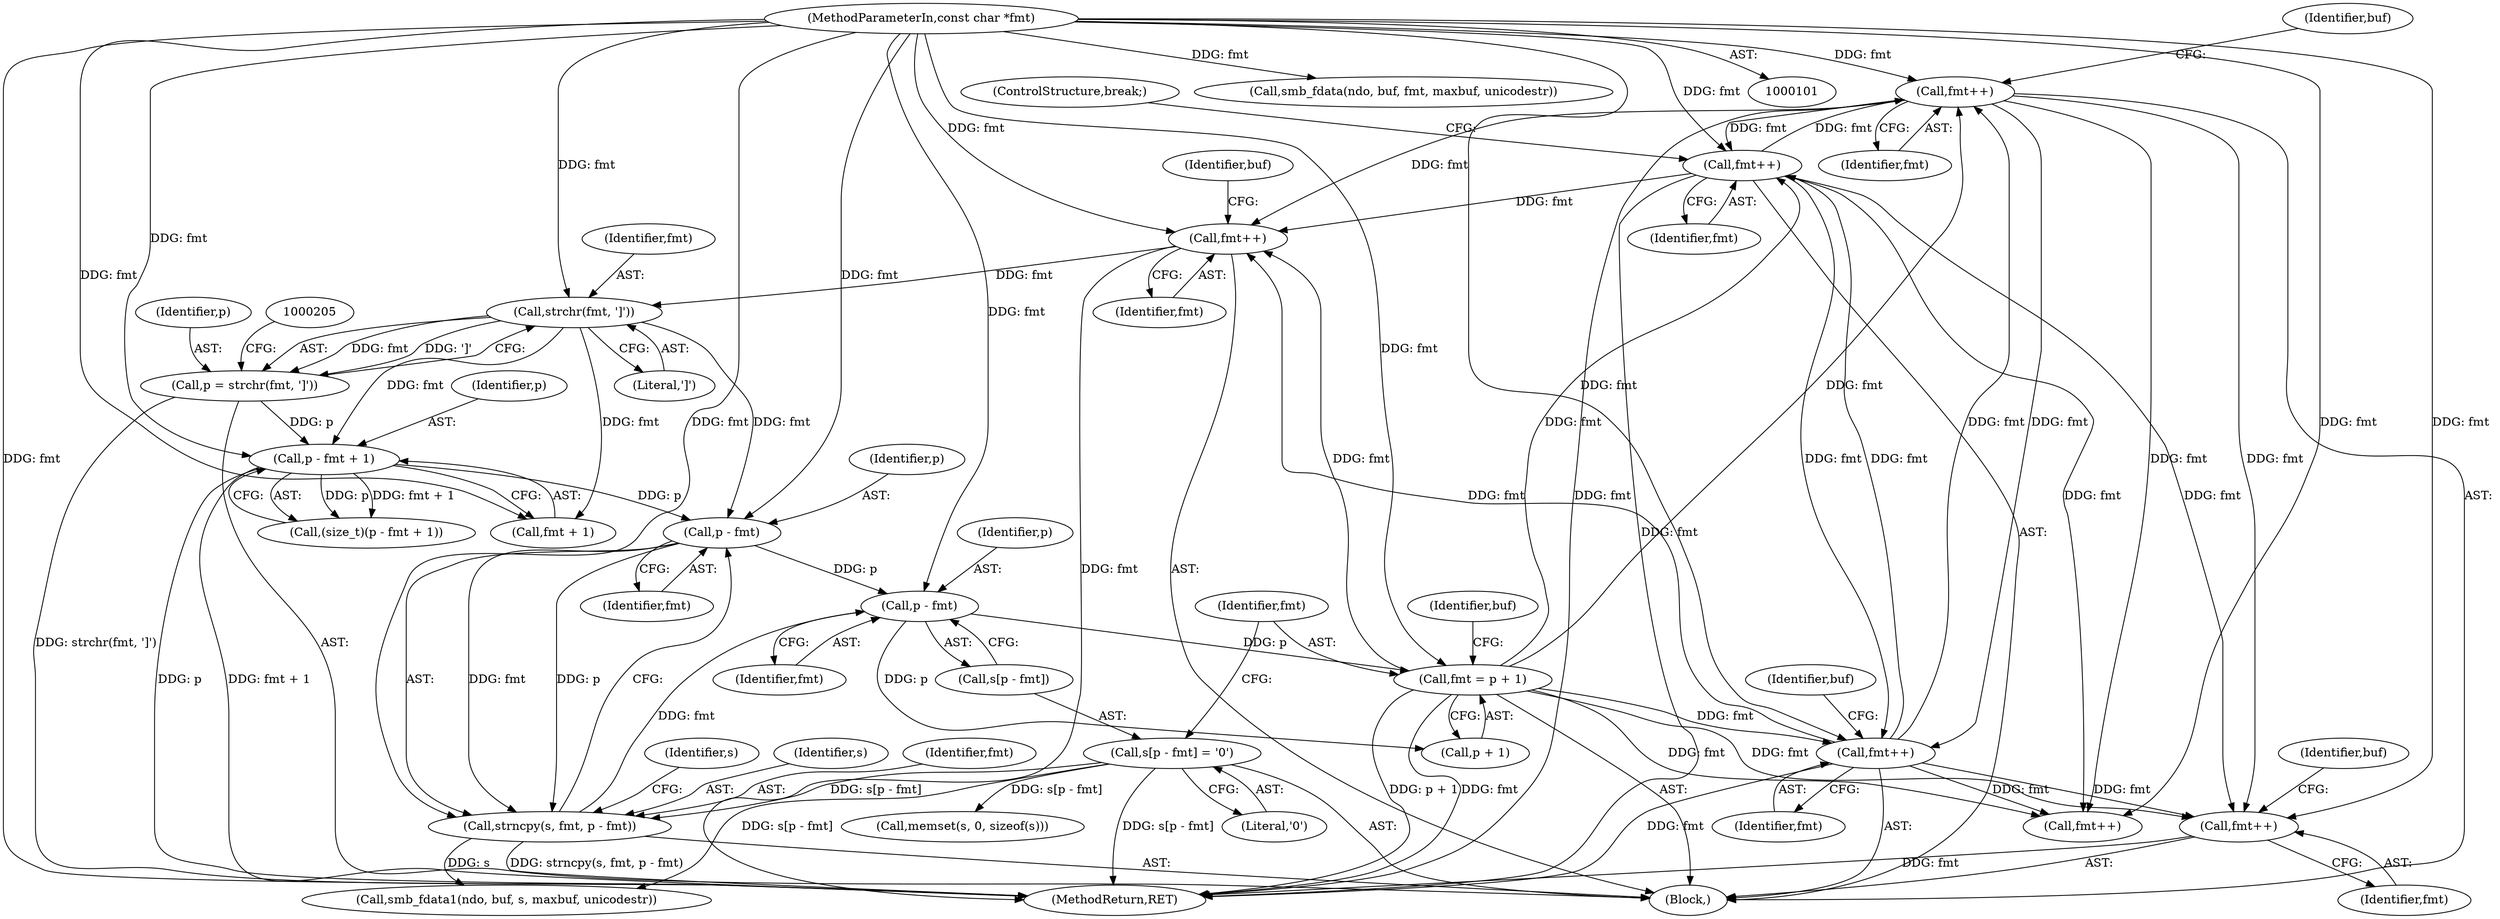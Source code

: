 digraph "0_tcpdump_24182d959f661327525a20d9a94c98a8ec016778@pointer" {
"1000178" [label="(Call,fmt++)"];
"1000171" [label="(Call,fmt++)"];
"1000257" [label="(Call,fmt++)"];
"1000229" [label="(Call,fmt = p + 1)"];
"1000225" [label="(Call,p - fmt)"];
"1000219" [label="(Call,p - fmt)"];
"1000206" [label="(Call,p - fmt + 1)"];
"1000197" [label="(Call,p = strchr(fmt, ']'))"];
"1000199" [label="(Call,strchr(fmt, ']'))"];
"1000184" [label="(Call,fmt++)"];
"1000161" [label="(Call,fmt++)"];
"1000104" [label="(MethodParameterIn,const char *fmt)"];
"1000216" [label="(Call,strncpy(s, fmt, p - fmt))"];
"1000222" [label="(Call,s[p - fmt] = '\0')"];
"1000222" [label="(Call,s[p - fmt] = '\0')"];
"1000231" [label="(Call,p + 1)"];
"1000162" [label="(Identifier,fmt)"];
"1000165" [label="(Identifier,buf)"];
"1000200" [label="(Identifier,fmt)"];
"1000104" [label="(MethodParameterIn,const char *fmt)"];
"1000259" [label="(ControlStructure,break;)"];
"1000185" [label="(Identifier,fmt)"];
"1000171" [label="(Call,fmt++)"];
"1000227" [label="(Identifier,fmt)"];
"1000226" [label="(Identifier,p)"];
"1000135" [label="(Call,smb_fdata(ndo, buf, fmt, maxbuf, unicodestr))"];
"1000181" [label="(Identifier,buf)"];
"1000229" [label="(Call,fmt = p + 1)"];
"1000179" [label="(Identifier,fmt)"];
"1000235" [label="(Identifier,buf)"];
"1000198" [label="(Identifier,p)"];
"1000161" [label="(Call,fmt++)"];
"1000257" [label="(Call,fmt++)"];
"1000201" [label="(Literal,']')"];
"1000258" [label="(Identifier,fmt)"];
"1000174" [label="(Identifier,buf)"];
"1000123" [label="(Call,fmt++)"];
"1000178" [label="(Call,fmt++)"];
"1000224" [label="(Identifier,s)"];
"1000221" [label="(Identifier,fmt)"];
"1000121" [label="(Block,)"];
"1000192" [label="(Call,memset(s, 0, sizeof(s)))"];
"1000219" [label="(Call,p - fmt)"];
"1000217" [label="(Identifier,s)"];
"1000236" [label="(Call,smb_fdata1(ndo, buf, s, maxbuf, unicodestr))"];
"1000188" [label="(Identifier,buf)"];
"1000207" [label="(Identifier,p)"];
"1000220" [label="(Identifier,p)"];
"1000218" [label="(Identifier,fmt)"];
"1000197" [label="(Call,p = strchr(fmt, ']'))"];
"1000292" [label="(MethodReturn,RET)"];
"1000199" [label="(Call,strchr(fmt, ']'))"];
"1000172" [label="(Identifier,fmt)"];
"1000208" [label="(Call,fmt + 1)"];
"1000184" [label="(Call,fmt++)"];
"1000216" [label="(Call,strncpy(s, fmt, p - fmt))"];
"1000225" [label="(Call,p - fmt)"];
"1000206" [label="(Call,p - fmt + 1)"];
"1000230" [label="(Identifier,fmt)"];
"1000204" [label="(Call,(size_t)(p - fmt + 1))"];
"1000223" [label="(Call,s[p - fmt])"];
"1000228" [label="(Literal,'\0')"];
"1000178" -> "1000121"  [label="AST: "];
"1000178" -> "1000179"  [label="CFG: "];
"1000179" -> "1000178"  [label="AST: "];
"1000181" -> "1000178"  [label="CFG: "];
"1000178" -> "1000292"  [label="DDG: fmt"];
"1000171" -> "1000178"  [label="DDG: fmt"];
"1000257" -> "1000178"  [label="DDG: fmt"];
"1000229" -> "1000178"  [label="DDG: fmt"];
"1000161" -> "1000178"  [label="DDG: fmt"];
"1000104" -> "1000178"  [label="DDG: fmt"];
"1000171" -> "1000121"  [label="AST: "];
"1000171" -> "1000172"  [label="CFG: "];
"1000172" -> "1000171"  [label="AST: "];
"1000174" -> "1000171"  [label="CFG: "];
"1000171" -> "1000292"  [label="DDG: fmt"];
"1000171" -> "1000123"  [label="DDG: fmt"];
"1000171" -> "1000161"  [label="DDG: fmt"];
"1000257" -> "1000171"  [label="DDG: fmt"];
"1000229" -> "1000171"  [label="DDG: fmt"];
"1000161" -> "1000171"  [label="DDG: fmt"];
"1000104" -> "1000171"  [label="DDG: fmt"];
"1000171" -> "1000184"  [label="DDG: fmt"];
"1000171" -> "1000257"  [label="DDG: fmt"];
"1000257" -> "1000121"  [label="AST: "];
"1000257" -> "1000258"  [label="CFG: "];
"1000258" -> "1000257"  [label="AST: "];
"1000259" -> "1000257"  [label="CFG: "];
"1000257" -> "1000292"  [label="DDG: fmt"];
"1000257" -> "1000123"  [label="DDG: fmt"];
"1000257" -> "1000161"  [label="DDG: fmt"];
"1000257" -> "1000184"  [label="DDG: fmt"];
"1000229" -> "1000257"  [label="DDG: fmt"];
"1000161" -> "1000257"  [label="DDG: fmt"];
"1000104" -> "1000257"  [label="DDG: fmt"];
"1000229" -> "1000121"  [label="AST: "];
"1000229" -> "1000231"  [label="CFG: "];
"1000230" -> "1000229"  [label="AST: "];
"1000231" -> "1000229"  [label="AST: "];
"1000235" -> "1000229"  [label="CFG: "];
"1000229" -> "1000292"  [label="DDG: p + 1"];
"1000229" -> "1000292"  [label="DDG: fmt"];
"1000229" -> "1000123"  [label="DDG: fmt"];
"1000229" -> "1000161"  [label="DDG: fmt"];
"1000229" -> "1000184"  [label="DDG: fmt"];
"1000225" -> "1000229"  [label="DDG: p"];
"1000104" -> "1000229"  [label="DDG: fmt"];
"1000225" -> "1000223"  [label="AST: "];
"1000225" -> "1000227"  [label="CFG: "];
"1000226" -> "1000225"  [label="AST: "];
"1000227" -> "1000225"  [label="AST: "];
"1000223" -> "1000225"  [label="CFG: "];
"1000219" -> "1000225"  [label="DDG: p"];
"1000216" -> "1000225"  [label="DDG: fmt"];
"1000104" -> "1000225"  [label="DDG: fmt"];
"1000225" -> "1000231"  [label="DDG: p"];
"1000219" -> "1000216"  [label="AST: "];
"1000219" -> "1000221"  [label="CFG: "];
"1000220" -> "1000219"  [label="AST: "];
"1000221" -> "1000219"  [label="AST: "];
"1000216" -> "1000219"  [label="CFG: "];
"1000219" -> "1000216"  [label="DDG: fmt"];
"1000219" -> "1000216"  [label="DDG: p"];
"1000206" -> "1000219"  [label="DDG: p"];
"1000104" -> "1000219"  [label="DDG: fmt"];
"1000199" -> "1000219"  [label="DDG: fmt"];
"1000206" -> "1000204"  [label="AST: "];
"1000206" -> "1000208"  [label="CFG: "];
"1000207" -> "1000206"  [label="AST: "];
"1000208" -> "1000206"  [label="AST: "];
"1000204" -> "1000206"  [label="CFG: "];
"1000206" -> "1000292"  [label="DDG: fmt + 1"];
"1000206" -> "1000292"  [label="DDG: p"];
"1000206" -> "1000204"  [label="DDG: p"];
"1000206" -> "1000204"  [label="DDG: fmt + 1"];
"1000197" -> "1000206"  [label="DDG: p"];
"1000199" -> "1000206"  [label="DDG: fmt"];
"1000104" -> "1000206"  [label="DDG: fmt"];
"1000197" -> "1000121"  [label="AST: "];
"1000197" -> "1000199"  [label="CFG: "];
"1000198" -> "1000197"  [label="AST: "];
"1000199" -> "1000197"  [label="AST: "];
"1000205" -> "1000197"  [label="CFG: "];
"1000197" -> "1000292"  [label="DDG: strchr(fmt, ']')"];
"1000199" -> "1000197"  [label="DDG: fmt"];
"1000199" -> "1000197"  [label="DDG: ']'"];
"1000199" -> "1000201"  [label="CFG: "];
"1000200" -> "1000199"  [label="AST: "];
"1000201" -> "1000199"  [label="AST: "];
"1000184" -> "1000199"  [label="DDG: fmt"];
"1000104" -> "1000199"  [label="DDG: fmt"];
"1000199" -> "1000208"  [label="DDG: fmt"];
"1000184" -> "1000121"  [label="AST: "];
"1000184" -> "1000185"  [label="CFG: "];
"1000185" -> "1000184"  [label="AST: "];
"1000188" -> "1000184"  [label="CFG: "];
"1000184" -> "1000292"  [label="DDG: fmt"];
"1000161" -> "1000184"  [label="DDG: fmt"];
"1000104" -> "1000184"  [label="DDG: fmt"];
"1000161" -> "1000121"  [label="AST: "];
"1000161" -> "1000162"  [label="CFG: "];
"1000162" -> "1000161"  [label="AST: "];
"1000165" -> "1000161"  [label="CFG: "];
"1000161" -> "1000292"  [label="DDG: fmt"];
"1000161" -> "1000123"  [label="DDG: fmt"];
"1000104" -> "1000161"  [label="DDG: fmt"];
"1000104" -> "1000101"  [label="AST: "];
"1000104" -> "1000292"  [label="DDG: fmt"];
"1000104" -> "1000123"  [label="DDG: fmt"];
"1000104" -> "1000135"  [label="DDG: fmt"];
"1000104" -> "1000208"  [label="DDG: fmt"];
"1000104" -> "1000216"  [label="DDG: fmt"];
"1000216" -> "1000121"  [label="AST: "];
"1000217" -> "1000216"  [label="AST: "];
"1000218" -> "1000216"  [label="AST: "];
"1000224" -> "1000216"  [label="CFG: "];
"1000216" -> "1000292"  [label="DDG: strncpy(s, fmt, p - fmt)"];
"1000222" -> "1000216"  [label="DDG: s[p - fmt]"];
"1000216" -> "1000236"  [label="DDG: s"];
"1000222" -> "1000121"  [label="AST: "];
"1000222" -> "1000228"  [label="CFG: "];
"1000223" -> "1000222"  [label="AST: "];
"1000228" -> "1000222"  [label="AST: "];
"1000230" -> "1000222"  [label="CFG: "];
"1000222" -> "1000292"  [label="DDG: s[p - fmt]"];
"1000222" -> "1000192"  [label="DDG: s[p - fmt]"];
"1000222" -> "1000236"  [label="DDG: s[p - fmt]"];
}
